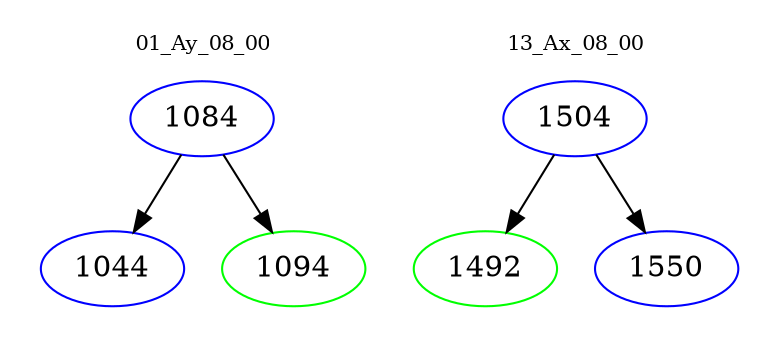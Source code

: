 digraph{
subgraph cluster_0 {
color = white
label = "01_Ay_08_00";
fontsize=10;
T0_1084 [label="1084", color="blue"]
T0_1084 -> T0_1044 [color="black"]
T0_1044 [label="1044", color="blue"]
T0_1084 -> T0_1094 [color="black"]
T0_1094 [label="1094", color="green"]
}
subgraph cluster_1 {
color = white
label = "13_Ax_08_00";
fontsize=10;
T1_1504 [label="1504", color="blue"]
T1_1504 -> T1_1492 [color="black"]
T1_1492 [label="1492", color="green"]
T1_1504 -> T1_1550 [color="black"]
T1_1550 [label="1550", color="blue"]
}
}

